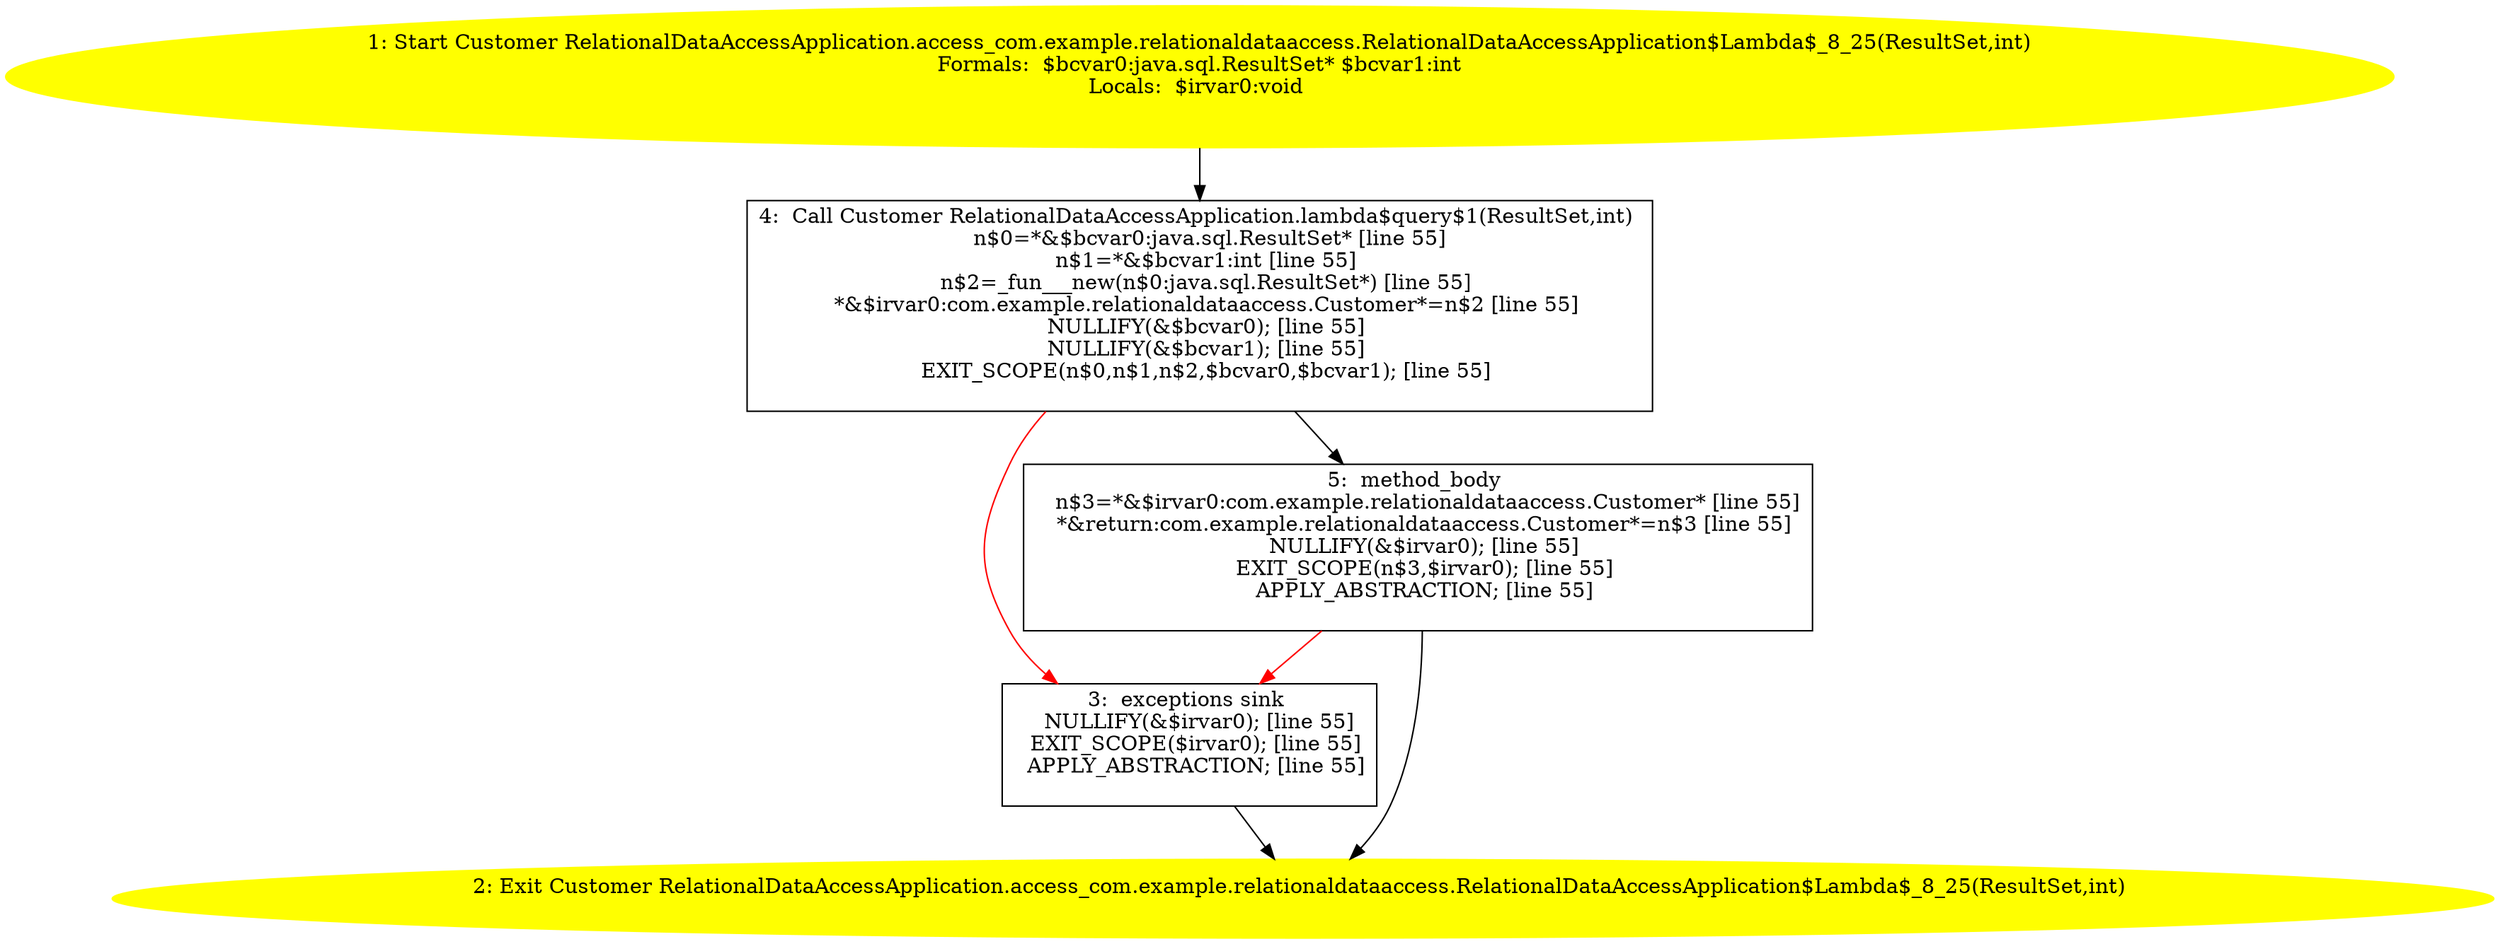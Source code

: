 /* @generated */
digraph cfg {
"com.example.relationaldataaccess.RelationalDataAccessApplication.access_com.example.relationaldataac.c24bffd73ee4aefe10bc5c934f2fefd5_1" [label="1: Start Customer RelationalDataAccessApplication.access_com.example.relationaldataaccess.RelationalDataAccessApplication$Lambda$_8_25(ResultSet,int)\nFormals:  $bcvar0:java.sql.ResultSet* $bcvar1:int\nLocals:  $irvar0:void \n  " color=yellow style=filled]
	

	 "com.example.relationaldataaccess.RelationalDataAccessApplication.access_com.example.relationaldataac.c24bffd73ee4aefe10bc5c934f2fefd5_1" -> "com.example.relationaldataaccess.RelationalDataAccessApplication.access_com.example.relationaldataac.c24bffd73ee4aefe10bc5c934f2fefd5_4" ;
"com.example.relationaldataaccess.RelationalDataAccessApplication.access_com.example.relationaldataac.c24bffd73ee4aefe10bc5c934f2fefd5_2" [label="2: Exit Customer RelationalDataAccessApplication.access_com.example.relationaldataaccess.RelationalDataAccessApplication$Lambda$_8_25(ResultSet,int) \n  " color=yellow style=filled]
	

"com.example.relationaldataaccess.RelationalDataAccessApplication.access_com.example.relationaldataac.c24bffd73ee4aefe10bc5c934f2fefd5_3" [label="3:  exceptions sink \n   NULLIFY(&$irvar0); [line 55]\n  EXIT_SCOPE($irvar0); [line 55]\n  APPLY_ABSTRACTION; [line 55]\n " shape="box"]
	

	 "com.example.relationaldataaccess.RelationalDataAccessApplication.access_com.example.relationaldataac.c24bffd73ee4aefe10bc5c934f2fefd5_3" -> "com.example.relationaldataaccess.RelationalDataAccessApplication.access_com.example.relationaldataac.c24bffd73ee4aefe10bc5c934f2fefd5_2" ;
"com.example.relationaldataaccess.RelationalDataAccessApplication.access_com.example.relationaldataac.c24bffd73ee4aefe10bc5c934f2fefd5_4" [label="4:  Call Customer RelationalDataAccessApplication.lambda$query$1(ResultSet,int) \n   n$0=*&$bcvar0:java.sql.ResultSet* [line 55]\n  n$1=*&$bcvar1:int [line 55]\n  n$2=_fun___new(n$0:java.sql.ResultSet*) [line 55]\n  *&$irvar0:com.example.relationaldataaccess.Customer*=n$2 [line 55]\n  NULLIFY(&$bcvar0); [line 55]\n  NULLIFY(&$bcvar1); [line 55]\n  EXIT_SCOPE(n$0,n$1,n$2,$bcvar0,$bcvar1); [line 55]\n " shape="box"]
	

	 "com.example.relationaldataaccess.RelationalDataAccessApplication.access_com.example.relationaldataac.c24bffd73ee4aefe10bc5c934f2fefd5_4" -> "com.example.relationaldataaccess.RelationalDataAccessApplication.access_com.example.relationaldataac.c24bffd73ee4aefe10bc5c934f2fefd5_5" ;
	 "com.example.relationaldataaccess.RelationalDataAccessApplication.access_com.example.relationaldataac.c24bffd73ee4aefe10bc5c934f2fefd5_4" -> "com.example.relationaldataaccess.RelationalDataAccessApplication.access_com.example.relationaldataac.c24bffd73ee4aefe10bc5c934f2fefd5_3" [color="red" ];
"com.example.relationaldataaccess.RelationalDataAccessApplication.access_com.example.relationaldataac.c24bffd73ee4aefe10bc5c934f2fefd5_5" [label="5:  method_body \n   n$3=*&$irvar0:com.example.relationaldataaccess.Customer* [line 55]\n  *&return:com.example.relationaldataaccess.Customer*=n$3 [line 55]\n  NULLIFY(&$irvar0); [line 55]\n  EXIT_SCOPE(n$3,$irvar0); [line 55]\n  APPLY_ABSTRACTION; [line 55]\n " shape="box"]
	

	 "com.example.relationaldataaccess.RelationalDataAccessApplication.access_com.example.relationaldataac.c24bffd73ee4aefe10bc5c934f2fefd5_5" -> "com.example.relationaldataaccess.RelationalDataAccessApplication.access_com.example.relationaldataac.c24bffd73ee4aefe10bc5c934f2fefd5_2" ;
	 "com.example.relationaldataaccess.RelationalDataAccessApplication.access_com.example.relationaldataac.c24bffd73ee4aefe10bc5c934f2fefd5_5" -> "com.example.relationaldataaccess.RelationalDataAccessApplication.access_com.example.relationaldataac.c24bffd73ee4aefe10bc5c934f2fefd5_3" [color="red" ];
}
